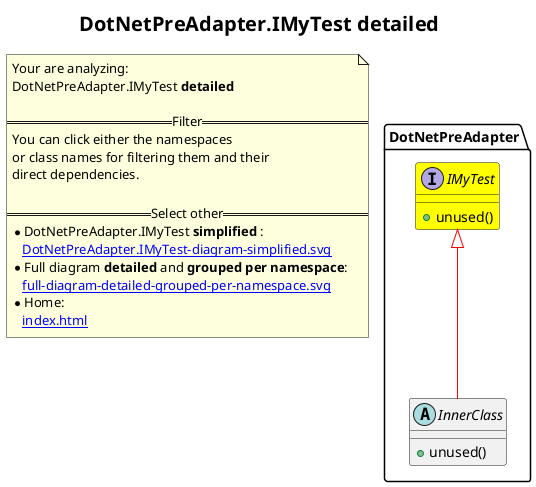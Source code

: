 @startuml
skinparam linetype ortho
title <size:20>DotNetPreAdapter.IMyTest **detailed** </size>
note "Your are analyzing:\nDotNetPreAdapter.IMyTest **detailed** \n\n==Filter==\nYou can click either the namespaces \nor class names for filtering them and their\ndirect dependencies.\n\n==Select other==\n* DotNetPreAdapter.IMyTest **simplified** :\n   [[DotNetPreAdapter.IMyTest-diagram-simplified.svg]]\n* Full diagram **detailed** and **grouped per namespace**:\n   [[full-diagram-detailed-grouped-per-namespace.svg]]\n* Home:\n   [[index.html]]" as FloatingNote
interface DotNetPreAdapter.IMyTest [[DotNetPreAdapter.IMyTest-diagram-detailed.svg]] #yellow {
  + unused(<font color="6060BB"></font>)
}
abstract class DotNetPreAdapter.InnerClass [[DotNetPreAdapter.InnerClass-diagram-detailed.svg]]  {
  + unused(<font color="6060BB"></font>)
}
 ' *************************************** 
 ' *************************************** 
 ' *************************************** 
' Class relations extracted from namespace:
' DotNetPreAdapter
DotNetPreAdapter.IMyTest <|-[#red]- DotNetPreAdapter.InnerClass
@enduml